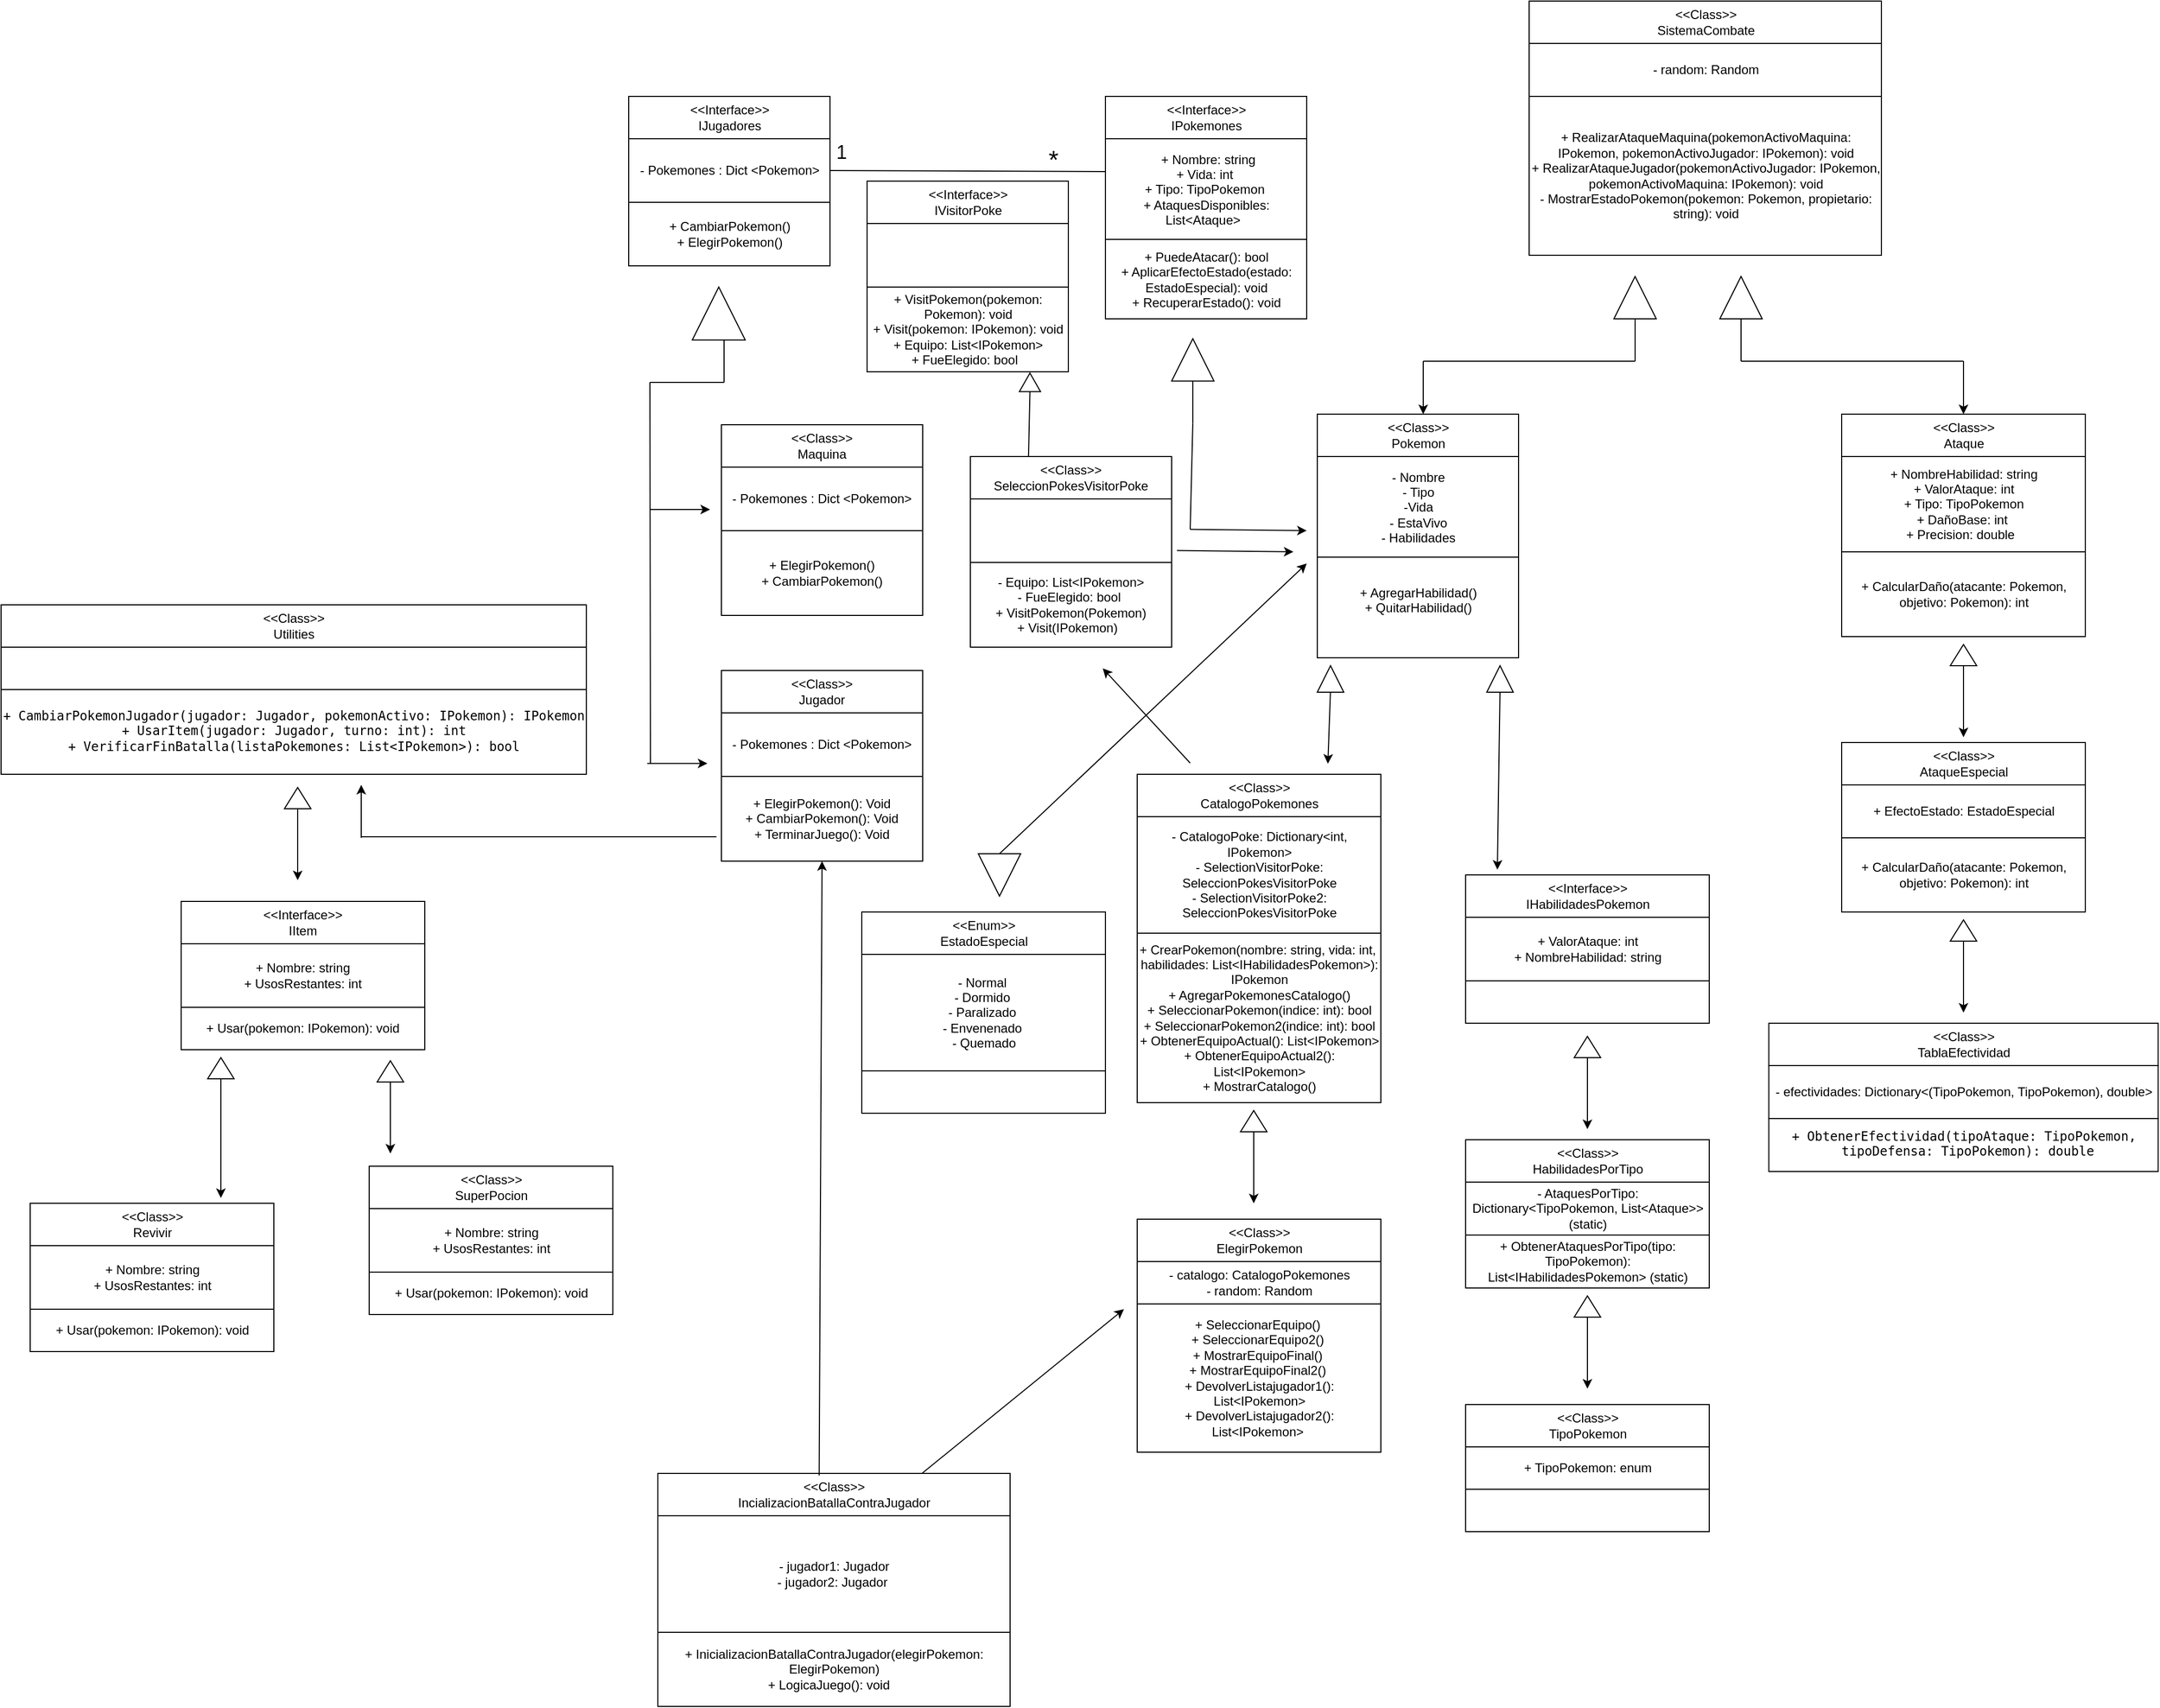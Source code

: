<mxfile version="24.8.6">
  <diagram name="Page-1" id="Z7EWYf9uJWAN5CiDdRsq">
    <mxGraphModel dx="2580" dy="-125" grid="1" gridSize="10" guides="1" tooltips="1" connect="1" arrows="1" fold="1" page="1" pageScale="1" pageWidth="827" pageHeight="1169" math="0" shadow="0">
      <root>
        <mxCell id="0" />
        <mxCell id="1" parent="0" />
        <mxCell id="RMd_fidbhna89zhfizsk-1" value="&amp;lt;&amp;lt;Interface&amp;gt;&amp;gt;&lt;div&gt;IJugadores&lt;/div&gt;" style="rounded=0;whiteSpace=wrap;html=1;" parent="1" vertex="1">
          <mxGeometry x="762.5" y="1330" width="190" height="40" as="geometry" />
        </mxCell>
        <mxCell id="RMd_fidbhna89zhfizsk-2" value="&lt;div&gt;&lt;span style=&quot;background-color: initial;&quot;&gt;&lt;br&gt;&lt;/span&gt;&lt;/div&gt;&lt;div&gt;&lt;span style=&quot;background-color: initial;&quot;&gt;&lt;br&gt;&lt;/span&gt;&lt;/div&gt;&lt;div&gt;&lt;span style=&quot;background-color: initial;&quot;&gt;+ CambiarPokemon()&lt;/span&gt;&lt;br&gt;&lt;/div&gt;&lt;div&gt;&lt;div&gt;+ ElegirPokemon()&lt;/div&gt;&lt;/div&gt;&lt;div&gt;&lt;div&gt;&lt;br&gt;&lt;/div&gt;&lt;/div&gt;&lt;div&gt;&lt;br&gt;&lt;/div&gt;" style="rounded=0;whiteSpace=wrap;html=1;" parent="1" vertex="1">
          <mxGeometry x="762.5" y="1430" width="190" height="60" as="geometry" />
        </mxCell>
        <mxCell id="RMd_fidbhna89zhfizsk-3" value="- Pokemones : Dict &amp;lt;Pokemon&amp;gt;" style="rounded=0;whiteSpace=wrap;html=1;" parent="1" vertex="1">
          <mxGeometry x="762.5" y="1370" width="190" height="60" as="geometry" />
        </mxCell>
        <mxCell id="RMd_fidbhna89zhfizsk-4" value="&amp;lt;&amp;lt;Class&amp;gt;&amp;gt;&lt;div&gt;Jugador&lt;/div&gt;" style="rounded=0;whiteSpace=wrap;html=1;" parent="1" vertex="1">
          <mxGeometry x="850" y="1872" width="190" height="40" as="geometry" />
        </mxCell>
        <mxCell id="RMd_fidbhna89zhfizsk-5" value="&lt;div&gt;+ ElegirPokemon(): Void&lt;/div&gt;&lt;div&gt;+ CambiarPokemon(): Void&lt;/div&gt;&lt;div&gt;&lt;span style=&quot;background-color: initial;&quot;&gt;+ TerminarJuego(): Void&lt;/span&gt;&lt;br&gt;&lt;/div&gt;" style="rounded=0;whiteSpace=wrap;html=1;" parent="1" vertex="1">
          <mxGeometry x="850" y="1972" width="190" height="80" as="geometry" />
        </mxCell>
        <mxCell id="RMd_fidbhna89zhfizsk-6" value="- Pokemones : Dict &amp;lt;Pokemon&amp;gt;" style="rounded=0;whiteSpace=wrap;html=1;" parent="1" vertex="1">
          <mxGeometry x="850" y="1912" width="190" height="60" as="geometry" />
        </mxCell>
        <mxCell id="RMd_fidbhna89zhfizsk-7" value="&amp;lt;&amp;lt;Class&amp;gt;&amp;gt;&lt;div&gt;Maquina&lt;/div&gt;" style="rounded=0;whiteSpace=wrap;html=1;" parent="1" vertex="1">
          <mxGeometry x="850" y="1640" width="190" height="40" as="geometry" />
        </mxCell>
        <mxCell id="RMd_fidbhna89zhfizsk-8" value="&lt;div&gt;+ ElegirPokemon()&lt;/div&gt;&lt;div&gt;+ CambiarPokemon()&lt;/div&gt;" style="rounded=0;whiteSpace=wrap;html=1;" parent="1" vertex="1">
          <mxGeometry x="850" y="1740" width="190" height="80" as="geometry" />
        </mxCell>
        <mxCell id="RMd_fidbhna89zhfizsk-9" value="- Pokemones : Dict &amp;lt;Pokemon&amp;gt;" style="rounded=0;whiteSpace=wrap;html=1;" parent="1" vertex="1">
          <mxGeometry x="850" y="1680" width="190" height="60" as="geometry" />
        </mxCell>
        <mxCell id="RMd_fidbhna89zhfizsk-10" value="" style="triangle;whiteSpace=wrap;html=1;rotation=-90;" parent="1" vertex="1">
          <mxGeometry x="822.5" y="1510" width="50" height="50" as="geometry" />
        </mxCell>
        <mxCell id="RMd_fidbhna89zhfizsk-11" value="" style="endArrow=none;html=1;rounded=0;" parent="1" edge="1">
          <mxGeometry width="50" height="50" relative="1" as="geometry">
            <mxPoint x="852.5" y="1600" as="sourcePoint" />
            <mxPoint x="852.5" y="1560" as="targetPoint" />
          </mxGeometry>
        </mxCell>
        <mxCell id="RMd_fidbhna89zhfizsk-12" value="" style="endArrow=none;html=1;rounded=0;" parent="1" edge="1">
          <mxGeometry width="50" height="50" relative="1" as="geometry">
            <mxPoint x="782.5" y="1600" as="sourcePoint" />
            <mxPoint x="852.5" y="1600" as="targetPoint" />
          </mxGeometry>
        </mxCell>
        <mxCell id="RMd_fidbhna89zhfizsk-13" value="" style="endArrow=none;html=1;rounded=0;" parent="1" edge="1">
          <mxGeometry width="50" height="50" relative="1" as="geometry">
            <mxPoint x="783" y="1960" as="sourcePoint" />
            <mxPoint x="782.5" y="1600" as="targetPoint" />
          </mxGeometry>
        </mxCell>
        <mxCell id="RMd_fidbhna89zhfizsk-14" value="" style="endArrow=classic;html=1;rounded=0;" parent="1" edge="1">
          <mxGeometry width="50" height="50" relative="1" as="geometry">
            <mxPoint x="510" y="2030" as="sourcePoint" />
            <mxPoint x="510" y="1980" as="targetPoint" />
          </mxGeometry>
        </mxCell>
        <mxCell id="RMd_fidbhna89zhfizsk-15" value="" style="endArrow=classic;html=1;rounded=0;entryX=-0.017;entryY=0.89;entryDx=0;entryDy=0;entryPerimeter=0;" parent="1" edge="1">
          <mxGeometry width="50" height="50" relative="1" as="geometry">
            <mxPoint x="782.5" y="1720" as="sourcePoint" />
            <mxPoint x="839.27" y="1720" as="targetPoint" />
          </mxGeometry>
        </mxCell>
        <mxCell id="RMd_fidbhna89zhfizsk-16" style="edgeStyle=orthogonalEdgeStyle;rounded=0;orthogonalLoop=1;jettySize=auto;html=1;exitX=0.5;exitY=1;exitDx=0;exitDy=0;" parent="1" source="RMd_fidbhna89zhfizsk-2" target="RMd_fidbhna89zhfizsk-2" edge="1">
          <mxGeometry relative="1" as="geometry" />
        </mxCell>
        <mxCell id="RMd_fidbhna89zhfizsk-17" value="&amp;lt;&amp;lt;Interface&amp;gt;&amp;gt;&lt;div&gt;IPokemones&lt;/div&gt;" style="rounded=0;whiteSpace=wrap;html=1;" parent="1" vertex="1">
          <mxGeometry x="1212.5" y="1330" width="190" height="40" as="geometry" />
        </mxCell>
        <mxCell id="RMd_fidbhna89zhfizsk-18" value="&lt;div&gt;+ PuedeAtacar(): bool&lt;/div&gt;&lt;div&gt;+ AplicarEfectoEstado(estado: EstadoEspecial): void&lt;/div&gt;&lt;div&gt;+ RecuperarEstado(): void&lt;/div&gt;" style="rounded=0;whiteSpace=wrap;html=1;" parent="1" vertex="1">
          <mxGeometry x="1212.5" y="1465" width="190" height="75" as="geometry" />
        </mxCell>
        <mxCell id="RMd_fidbhna89zhfizsk-19" value="&amp;nbsp;+ Nombre: string&lt;div&gt;+ Vida: int&amp;nbsp;&lt;/div&gt;&lt;div&gt;+ Tipo: TipoPokemon&amp;nbsp;&lt;/div&gt;&lt;div&gt;+ AtaquesDisponibles: List&amp;lt;Ataque&amp;gt;&amp;nbsp;&amp;nbsp;&lt;/div&gt;" style="rounded=0;whiteSpace=wrap;html=1;" parent="1" vertex="1">
          <mxGeometry x="1212.5" y="1370" width="190" height="95" as="geometry" />
        </mxCell>
        <mxCell id="RMd_fidbhna89zhfizsk-21" value="" style="endArrow=none;html=1;rounded=0;exitX=1;exitY=0.5;exitDx=0;exitDy=0;entryX=0;entryY=0.326;entryDx=0;entryDy=0;entryPerimeter=0;" parent="1" source="RMd_fidbhna89zhfizsk-3" target="RMd_fidbhna89zhfizsk-19" edge="1">
          <mxGeometry width="50" height="50" relative="1" as="geometry">
            <mxPoint x="972.5" y="1399.5" as="sourcePoint" />
            <mxPoint x="1172.5" y="1399.5" as="targetPoint" />
          </mxGeometry>
        </mxCell>
        <mxCell id="RMd_fidbhna89zhfizsk-22" value="&lt;font style=&quot;font-size: 18px;&quot;&gt;1&lt;/font&gt;" style="text;html=1;align=center;verticalAlign=middle;resizable=0;points=[];autosize=1;strokeColor=none;fillColor=none;" parent="1" vertex="1">
          <mxGeometry x="947.5" y="1363" width="30" height="40" as="geometry" />
        </mxCell>
        <mxCell id="RMd_fidbhna89zhfizsk-23" value="&lt;font style=&quot;font-size: 24px;&quot;&gt;*&lt;/font&gt;" style="text;html=1;align=center;verticalAlign=middle;resizable=0;points=[];autosize=1;strokeColor=none;fillColor=none;" parent="1" vertex="1">
          <mxGeometry x="1147.5" y="1370" width="30" height="40" as="geometry" />
        </mxCell>
        <mxCell id="RMd_fidbhna89zhfizsk-29" value="&amp;lt;&amp;lt;Class&amp;gt;&amp;gt;&lt;div&gt;Pokemon&lt;/div&gt;" style="rounded=0;whiteSpace=wrap;html=1;" parent="1" vertex="1">
          <mxGeometry x="1412.5" y="1630" width="190" height="40" as="geometry" />
        </mxCell>
        <mxCell id="RMd_fidbhna89zhfizsk-30" value="&lt;div&gt;+ AgregarHabilidad()&lt;/div&gt;&lt;div&gt;+ QuitarHabilidad()&lt;/div&gt;&lt;div&gt;&lt;br&gt;&lt;/div&gt;" style="rounded=0;whiteSpace=wrap;html=1;" parent="1" vertex="1">
          <mxGeometry x="1412.5" y="1765" width="190" height="95" as="geometry" />
        </mxCell>
        <mxCell id="RMd_fidbhna89zhfizsk-31" value="- Nombre&lt;div&gt;- Tipo&lt;/div&gt;&lt;div&gt;-Vida&lt;/div&gt;&lt;div&gt;- EstaVivo&lt;/div&gt;&lt;div&gt;- Habilidades&lt;/div&gt;" style="rounded=0;whiteSpace=wrap;html=1;" parent="1" vertex="1">
          <mxGeometry x="1412.5" y="1670" width="190" height="95" as="geometry" />
        </mxCell>
        <mxCell id="RMd_fidbhna89zhfizsk-32" style="edgeStyle=orthogonalEdgeStyle;rounded=0;orthogonalLoop=1;jettySize=auto;html=1;exitX=0.5;exitY=1;exitDx=0;exitDy=0;" parent="1" source="RMd_fidbhna89zhfizsk-30" target="RMd_fidbhna89zhfizsk-30" edge="1">
          <mxGeometry relative="1" as="geometry" />
        </mxCell>
        <mxCell id="RMd_fidbhna89zhfizsk-42" value="&amp;lt;&amp;lt;Class&amp;gt;&amp;gt;&lt;div&gt;Ataque&lt;/div&gt;" style="rounded=0;whiteSpace=wrap;html=1;" parent="1" vertex="1">
          <mxGeometry x="1907.5" y="1630" width="230" height="40" as="geometry" />
        </mxCell>
        <mxCell id="RMd_fidbhna89zhfizsk-43" value="+ CalcularDaño(atacante: Pokemon, objetivo: Pokemon): int" style="rounded=0;whiteSpace=wrap;html=1;" parent="1" vertex="1">
          <mxGeometry x="1907.5" y="1760" width="230" height="80" as="geometry" />
        </mxCell>
        <mxCell id="RMd_fidbhna89zhfizsk-44" value="&lt;div&gt;+ NombreHabilidad: string&lt;/div&gt;&lt;div&gt;+ ValorAtaque: int&lt;/div&gt;&lt;div&gt;+ Tipo: TipoPokemon&lt;/div&gt;&lt;div&gt;+ DañoBase: int&amp;nbsp;&lt;/div&gt;&lt;div&gt;+ Precision: double&lt;span style=&quot;background-color: initial;&quot;&gt;&amp;nbsp;&amp;nbsp;&lt;/span&gt;&lt;/div&gt;" style="rounded=0;whiteSpace=wrap;html=1;" parent="1" vertex="1">
          <mxGeometry x="1907.5" y="1670" width="230" height="90" as="geometry" />
        </mxCell>
        <mxCell id="RMd_fidbhna89zhfizsk-45" value="&amp;lt;&amp;lt;Class&amp;gt;&amp;gt;&lt;div&gt;AtaqueEspecial&lt;/div&gt;" style="rounded=0;whiteSpace=wrap;html=1;" parent="1" vertex="1">
          <mxGeometry x="1907.5" y="1940" width="230" height="40" as="geometry" />
        </mxCell>
        <mxCell id="RMd_fidbhna89zhfizsk-46" value="+ CalcularDaño(atacante: Pokemon, objetivo: Pokemon): int" style="rounded=0;whiteSpace=wrap;html=1;" parent="1" vertex="1">
          <mxGeometry x="1907.5" y="2030" width="230" height="70" as="geometry" />
        </mxCell>
        <mxCell id="RMd_fidbhna89zhfizsk-47" value="+ EfectoEstado: EstadoEspecial" style="rounded=0;whiteSpace=wrap;html=1;" parent="1" vertex="1">
          <mxGeometry x="1907.5" y="1980" width="230" height="50" as="geometry" />
        </mxCell>
        <mxCell id="RMd_fidbhna89zhfizsk-48" value="&amp;lt;&amp;lt;Enum&amp;gt;&amp;gt;&lt;div&gt;EstadoEspecial&lt;/div&gt;" style="rounded=0;whiteSpace=wrap;html=1;" parent="1" vertex="1">
          <mxGeometry x="982.5" y="2100" width="230" height="40" as="geometry" />
        </mxCell>
        <mxCell id="RMd_fidbhna89zhfizsk-49" value="" style="rounded=0;whiteSpace=wrap;html=1;" parent="1" vertex="1">
          <mxGeometry x="982.5" y="2250" width="230" height="40" as="geometry" />
        </mxCell>
        <mxCell id="RMd_fidbhna89zhfizsk-50" value="&lt;span class=&quot;hljs-deletion&quot;&gt;- Normal&lt;/span&gt;&amp;nbsp;&lt;div&gt;&lt;span class=&quot;hljs-deletion&quot;&gt;- Dormido&lt;/span&gt;&amp;nbsp;&lt;/div&gt;&lt;div&gt;&lt;span class=&quot;hljs-deletion&quot;&gt;- Paralizado&lt;/span&gt;&amp;nbsp;&lt;/div&gt;&lt;div&gt;&lt;span class=&quot;hljs-deletion&quot;&gt;- Envenenado&lt;/span&gt;&amp;nbsp;&lt;/div&gt;&lt;div&gt;&lt;span class=&quot;hljs-deletion&quot;&gt;- Quemado&lt;/span&gt;&lt;/div&gt;" style="rounded=0;whiteSpace=wrap;html=1;" parent="1" vertex="1">
          <mxGeometry x="982.5" y="2140" width="230" height="110" as="geometry" />
        </mxCell>
        <mxCell id="RMd_fidbhna89zhfizsk-51" value="&amp;lt;&amp;lt;Class&amp;gt;&amp;gt;&lt;div&gt;IncializacionBatallaContraJugador&lt;/div&gt;" style="rounded=0;whiteSpace=wrap;html=1;" parent="1" vertex="1">
          <mxGeometry x="790" y="2630" width="332.5" height="40" as="geometry" />
        </mxCell>
        <mxCell id="RMd_fidbhna89zhfizsk-52" value="+ InicializacionBatallaContraJugador(elegirPokemon: ElegirPokemon)&lt;div&gt;+ LogicaJuego(): void&amp;nbsp; &amp;nbsp;&lt;/div&gt;" style="rounded=0;whiteSpace=wrap;html=1;" parent="1" vertex="1">
          <mxGeometry x="790" y="2780" width="332.5" height="70" as="geometry" />
        </mxCell>
        <mxCell id="RMd_fidbhna89zhfizsk-53" value=" - jugador1: Jugador  &lt;div&gt;&amp;nbsp;- jugador2: Jugador&amp;nbsp;&amp;nbsp;&lt;/div&gt;" style="rounded=0;whiteSpace=wrap;html=1;" parent="1" vertex="1">
          <mxGeometry x="790" y="2670" width="332.5" height="110" as="geometry" />
        </mxCell>
        <mxCell id="RMd_fidbhna89zhfizsk-54" value="&amp;lt;&amp;lt;Class&amp;gt;&amp;gt;&lt;div&gt;SistemaCombate&lt;/div&gt;" style="rounded=0;whiteSpace=wrap;html=1;" parent="1" vertex="1">
          <mxGeometry x="1612.5" y="1240" width="332.5" height="40" as="geometry" />
        </mxCell>
        <mxCell id="RMd_fidbhna89zhfizsk-55" value="+ RealizarAtaqueMaquina(pokemonActivoMaquina: IPokemon, pokemonActivoJugador: IPokemon): void&lt;div&gt;+ RealizarAtaqueJugador(pokemonActivoJugador: IPokemon, pokemonActivoMaquina: IPokemon): void&lt;/div&gt;&lt;div&gt;- MostrarEstadoPokemon(pokemon: Pokemon, propietario: string): void&lt;/div&gt;" style="rounded=0;whiteSpace=wrap;html=1;" parent="1" vertex="1">
          <mxGeometry x="1612.5" y="1330" width="332.5" height="150" as="geometry" />
        </mxCell>
        <mxCell id="RMd_fidbhna89zhfizsk-56" value="- random: Random " style="rounded=0;whiteSpace=wrap;html=1;" parent="1" vertex="1">
          <mxGeometry x="1612.5" y="1280" width="332.5" height="50" as="geometry" />
        </mxCell>
        <mxCell id="RMd_fidbhna89zhfizsk-57" value="&amp;lt;&amp;lt;Class&amp;gt;&amp;gt;&lt;div&gt;TablaEfectividad&lt;/div&gt;" style="rounded=0;whiteSpace=wrap;html=1;" parent="1" vertex="1">
          <mxGeometry x="1838.75" y="2205" width="367.5" height="40" as="geometry" />
        </mxCell>
        <mxCell id="RMd_fidbhna89zhfizsk-58" value="&lt;pre class=&quot;!overflow-visible&quot;&gt;&lt;div class=&quot;contain-inline-size rounded-md border-[0.5px] border-token-border-medium relative bg-token-sidebar-surface-primary dark:bg-gray-950&quot;&gt;&lt;div dir=&quot;ltr&quot; class=&quot;overflow-y-auto p-4&quot;&gt;&lt;code class=&quot;!whitespace-pre hljs language-diff&quot;&gt;&lt;span class=&quot;hljs-addition&quot;&gt;+ ObtenerEfectividad(tipoAtaque: TipoPokemon,&lt;/span&gt;&lt;/code&gt;&lt;/div&gt;&lt;div dir=&quot;ltr&quot; class=&quot;overflow-y-auto p-4&quot;&gt;&lt;code class=&quot;!whitespace-pre hljs language-diff&quot;&gt;&lt;span class=&quot;hljs-addition&quot;&gt; tipoDefensa: TipoPokemon): double&lt;/span&gt;&lt;br&gt;&lt;/code&gt;&lt;/div&gt;&lt;/div&gt;&lt;/pre&gt;&lt;h3&gt;&lt;/h3&gt;" style="rounded=0;whiteSpace=wrap;html=1;" parent="1" vertex="1">
          <mxGeometry x="1838.75" y="2295" width="367.5" height="50" as="geometry" />
        </mxCell>
        <mxCell id="RMd_fidbhna89zhfizsk-59" value="&lt;span class=&quot;hljs-deletion&quot;&gt;- efectividades: Dictionary&amp;lt;(TipoPokemon, TipoPokemon), double&amp;gt;&lt;/span&gt;" style="rounded=0;whiteSpace=wrap;html=1;" parent="1" vertex="1">
          <mxGeometry x="1838.75" y="2245" width="367.5" height="50" as="geometry" />
        </mxCell>
        <mxCell id="RMd_fidbhna89zhfizsk-60" value="&amp;lt;&amp;lt;Class&amp;gt;&amp;gt;&lt;div&gt;Utilities&lt;/div&gt;" style="rounded=0;whiteSpace=wrap;html=1;" parent="1" vertex="1">
          <mxGeometry x="170" y="1810" width="552.5" height="40" as="geometry" />
        </mxCell>
        <mxCell id="RMd_fidbhna89zhfizsk-61" value="&lt;pre class=&quot;!overflow-visible&quot;&gt;&lt;div class=&quot;contain-inline-size rounded-md border-[0.5px] border-token-border-medium relative bg-token-sidebar-surface-primary dark:bg-gray-950&quot;&gt;&lt;div dir=&quot;ltr&quot; class=&quot;overflow-y-auto p-4&quot;&gt;+ CambiarPokemonJugador(jugador: Jugador, pokemonActivo: IPokemon): IPokemon&lt;/div&gt;&lt;div dir=&quot;ltr&quot; class=&quot;overflow-y-auto p-4&quot;&gt;+ UsarItem(jugador: Jugador, turno: int): int&lt;/div&gt;&lt;div dir=&quot;ltr&quot; class=&quot;overflow-y-auto p-4&quot;&gt;+ VerificarFinBatalla(listaPokemones: List&amp;lt;IPokemon&amp;gt;): bool&lt;/div&gt;&lt;/div&gt;&lt;/pre&gt;&lt;h3&gt;&lt;/h3&gt;" style="rounded=0;whiteSpace=wrap;html=1;" parent="1" vertex="1">
          <mxGeometry x="170" y="1890" width="552.5" height="80" as="geometry" />
        </mxCell>
        <mxCell id="RMd_fidbhna89zhfizsk-62" value="" style="rounded=0;whiteSpace=wrap;html=1;" parent="1" vertex="1">
          <mxGeometry x="170" y="1850" width="552.5" height="40" as="geometry" />
        </mxCell>
        <mxCell id="RMd_fidbhna89zhfizsk-64" value="&amp;lt;&amp;lt;Interface&amp;gt;&amp;gt;&lt;div&gt;IItem&lt;/div&gt;" style="rounded=0;whiteSpace=wrap;html=1;" parent="1" vertex="1">
          <mxGeometry x="340" y="2090" width="230" height="40" as="geometry" />
        </mxCell>
        <mxCell id="RMd_fidbhna89zhfizsk-65" value="+ Usar(pokemon: IPokemon): void" style="rounded=0;whiteSpace=wrap;html=1;" parent="1" vertex="1">
          <mxGeometry x="340" y="2190" width="230" height="40" as="geometry" />
        </mxCell>
        <mxCell id="RMd_fidbhna89zhfizsk-66" value="&lt;div&gt;&lt;span class=&quot;hljs-addition&quot;&gt;+ Nombre: string&lt;/span&gt;&lt;/div&gt;&lt;div&gt;&lt;span class=&quot;hljs-addition&quot;&gt;+ UsosRestantes: int&lt;/span&gt;&lt;/div&gt;" style="rounded=0;whiteSpace=wrap;html=1;" parent="1" vertex="1">
          <mxGeometry x="340" y="2130" width="230" height="60" as="geometry" />
        </mxCell>
        <mxCell id="RMd_fidbhna89zhfizsk-67" value="&amp;lt;&amp;lt;Class&amp;gt;&amp;gt;&lt;div&gt;Revivir&lt;/div&gt;" style="rounded=0;whiteSpace=wrap;html=1;" parent="1" vertex="1">
          <mxGeometry x="197.5" y="2375" width="230" height="40" as="geometry" />
        </mxCell>
        <mxCell id="RMd_fidbhna89zhfizsk-68" value="+ Usar(pokemon: IPokemon): void" style="rounded=0;whiteSpace=wrap;html=1;" parent="1" vertex="1">
          <mxGeometry x="197.5" y="2475" width="230" height="40" as="geometry" />
        </mxCell>
        <mxCell id="RMd_fidbhna89zhfizsk-69" value="&lt;div&gt;&lt;span class=&quot;hljs-addition&quot;&gt;+ Nombre: string&lt;/span&gt;&lt;/div&gt;&lt;div&gt;&lt;span class=&quot;hljs-addition&quot;&gt;+ UsosRestantes: int&lt;/span&gt;&lt;/div&gt;" style="rounded=0;whiteSpace=wrap;html=1;" parent="1" vertex="1">
          <mxGeometry x="197.5" y="2415" width="230" height="60" as="geometry" />
        </mxCell>
        <mxCell id="RMd_fidbhna89zhfizsk-70" value="&amp;lt;&amp;lt;Class&amp;gt;&amp;gt;&lt;div&gt;SuperPocion&lt;br/&gt;&lt;/div&gt;" style="rounded=0;whiteSpace=wrap;html=1;" parent="1" vertex="1">
          <mxGeometry x="517.5" y="2340" width="230" height="40" as="geometry" />
        </mxCell>
        <mxCell id="RMd_fidbhna89zhfizsk-71" value="+ Usar(pokemon: IPokemon): void" style="rounded=0;whiteSpace=wrap;html=1;" parent="1" vertex="1">
          <mxGeometry x="517.5" y="2440" width="230" height="40" as="geometry" />
        </mxCell>
        <mxCell id="RMd_fidbhna89zhfizsk-72" value="&lt;div&gt;&lt;span class=&quot;hljs-addition&quot;&gt;+ Nombre: string&lt;/span&gt;&lt;/div&gt;&lt;div&gt;&lt;span class=&quot;hljs-addition&quot;&gt;+ UsosRestantes: int&lt;/span&gt;&lt;/div&gt;" style="rounded=0;whiteSpace=wrap;html=1;" parent="1" vertex="1">
          <mxGeometry x="517.5" y="2380" width="230" height="60" as="geometry" />
        </mxCell>
        <mxCell id="RMd_fidbhna89zhfizsk-74" value="&amp;lt;&amp;lt;Interface&amp;gt;&amp;gt;&lt;div&gt;IHabilidadesPokemon&lt;/div&gt;" style="rounded=0;whiteSpace=wrap;html=1;" parent="1" vertex="1">
          <mxGeometry x="1552.5" y="2065" width="230" height="40" as="geometry" />
        </mxCell>
        <mxCell id="RMd_fidbhna89zhfizsk-75" value="" style="rounded=0;whiteSpace=wrap;html=1;" parent="1" vertex="1">
          <mxGeometry x="1552.5" y="2165" width="230" height="40" as="geometry" />
        </mxCell>
        <mxCell id="RMd_fidbhna89zhfizsk-76" value="&lt;div&gt;&lt;span class=&quot;hljs-addition&quot;&gt;+ ValorAtaque: int&lt;/span&gt;&lt;/div&gt;&lt;div&gt;&lt;span class=&quot;hljs-addition&quot;&gt;+ NombreHabilidad: string &lt;/span&gt;&lt;/div&gt;" style="rounded=0;whiteSpace=wrap;html=1;" parent="1" vertex="1">
          <mxGeometry x="1552.5" y="2105" width="230" height="60" as="geometry" />
        </mxCell>
        <mxCell id="RMd_fidbhna89zhfizsk-77" value="&amp;lt;&amp;lt;Class&amp;gt;&amp;gt;&lt;div&gt;HabilidadesPorTipo&lt;/div&gt;" style="rounded=0;whiteSpace=wrap;html=1;" parent="1" vertex="1">
          <mxGeometry x="1552.5" y="2315" width="230" height="40" as="geometry" />
        </mxCell>
        <mxCell id="RMd_fidbhna89zhfizsk-78" value="+ ObtenerAtaquesPorTipo(tipo: TipoPokemon): List&amp;lt;IHabilidadesPokemon&amp;gt; (static)" style="rounded=0;whiteSpace=wrap;html=1;" parent="1" vertex="1">
          <mxGeometry x="1552.5" y="2405" width="230" height="50" as="geometry" />
        </mxCell>
        <mxCell id="RMd_fidbhna89zhfizsk-79" value="- AtaquesPorTipo: Dictionary&amp;lt;TipoPokemon, List&amp;lt;Ataque&amp;gt;&amp;gt; (static)" style="rounded=0;whiteSpace=wrap;html=1;" parent="1" vertex="1">
          <mxGeometry x="1552.5" y="2355" width="230" height="50" as="geometry" />
        </mxCell>
        <mxCell id="RMd_fidbhna89zhfizsk-81" value="&amp;lt;&amp;lt;Class&amp;gt;&amp;gt;&lt;div&gt;CatalogoPokemones&lt;/div&gt;" style="rounded=0;whiteSpace=wrap;html=1;" parent="1" vertex="1">
          <mxGeometry x="1242.5" y="1970" width="230" height="40" as="geometry" />
        </mxCell>
        <mxCell id="RMd_fidbhna89zhfizsk-82" value="+ CrearPokemon(nombre: string, vida: int,&amp;nbsp; habilidades: List&amp;lt;IHabilidadesPokemon&amp;gt;): IPokemon&lt;div&gt;+ AgregarPokemonesCatalogo()&lt;/div&gt;&lt;div&gt;+ SeleccionarPokemon(indice: int): bool&lt;/div&gt;&lt;div&gt;+ SeleccionarPokemon2(indice: int): bool&lt;/div&gt;&lt;div&gt;+ ObtenerEquipoActual(): List&amp;lt;IPokemon&amp;gt;&lt;/div&gt;&lt;div&gt;+ ObtenerEquipoActual2(): List&amp;lt;IPokemon&amp;gt;&lt;/div&gt;&lt;div&gt;+ MostrarCatalogo()&lt;/div&gt;" style="rounded=0;whiteSpace=wrap;html=1;" parent="1" vertex="1">
          <mxGeometry x="1242.5" y="2120" width="230" height="160" as="geometry" />
        </mxCell>
        <mxCell id="RMd_fidbhna89zhfizsk-83" value="&lt;div&gt;- CatalogoPoke: Dictionary&amp;lt;int, IPokemon&amp;gt;&lt;/div&gt;&lt;div&gt;- SelectionVisitorPoke: SeleccionPokesVisitorPoke&lt;/div&gt;&lt;div&gt;- SelectionVisitorPoke2: SeleccionPokesVisitorPoke&lt;/div&gt;" style="rounded=0;whiteSpace=wrap;html=1;" parent="1" vertex="1">
          <mxGeometry x="1242.5" y="2010" width="230" height="110" as="geometry" />
        </mxCell>
        <mxCell id="RMd_fidbhna89zhfizsk-84" value="&amp;lt;&amp;lt;Class&amp;gt;&amp;gt;&lt;div&gt;ElegirPokemon&lt;/div&gt;" style="rounded=0;whiteSpace=wrap;html=1;" parent="1" vertex="1">
          <mxGeometry x="1242.5" y="2390" width="230" height="40" as="geometry" />
        </mxCell>
        <mxCell id="RMd_fidbhna89zhfizsk-85" value="+ &lt;span class=&quot;hljs-built_in&quot;&gt;SeleccionarEquipo&lt;/span&gt;()&amp;nbsp;&lt;div&gt;+&amp;nbsp;&lt;span class=&quot;hljs-built_in&quot;&gt;SeleccionarEquipo2&lt;/span&gt;()&amp;nbsp;&lt;/div&gt;&lt;div&gt;&lt;div&gt;+ &lt;span class=&quot;hljs-built_in&quot;&gt;MostrarEquipoFinal&lt;/span&gt;()&amp;nbsp;&lt;/div&gt;&lt;div&gt;&lt;div&gt;+&amp;nbsp;&lt;span class=&quot;hljs-built_in&quot;&gt;MostrarEquipoFinal2&lt;/span&gt;()&amp;nbsp;&lt;/div&gt;&lt;/div&gt;&lt;div&gt;&lt;span style=&quot;background-color: initial;&quot;&gt;+ DevolverListajugador1(): List&amp;lt;IPokemon&amp;gt;&lt;/span&gt;&lt;/div&gt;&lt;div&gt;+ DevolverListajugador2(): List&amp;lt;IPokemon&amp;gt;&amp;nbsp;&lt;/div&gt;&lt;/div&gt;" style="rounded=0;whiteSpace=wrap;html=1;" parent="1" vertex="1">
          <mxGeometry x="1242.5" y="2470" width="230" height="140" as="geometry" />
        </mxCell>
        <mxCell id="RMd_fidbhna89zhfizsk-86" value="&lt;div&gt;- catalogo: CatalogoPokemones&lt;/div&gt;&lt;div&gt;- random: Random&lt;/div&gt;" style="rounded=0;whiteSpace=wrap;html=1;" parent="1" vertex="1">
          <mxGeometry x="1242.5" y="2430" width="230" height="40" as="geometry" />
        </mxCell>
        <mxCell id="RMd_fidbhna89zhfizsk-90" value="&amp;lt;&amp;lt;Class&amp;gt;&amp;gt;&lt;div&gt;TipoPokemon&lt;/div&gt;" style="rounded=0;whiteSpace=wrap;html=1;" parent="1" vertex="1">
          <mxGeometry x="1552.5" y="2565" width="230" height="40" as="geometry" />
        </mxCell>
        <mxCell id="RMd_fidbhna89zhfizsk-91" value="" style="rounded=0;whiteSpace=wrap;html=1;" parent="1" vertex="1">
          <mxGeometry x="1552.5" y="2645" width="230" height="40" as="geometry" />
        </mxCell>
        <mxCell id="RMd_fidbhna89zhfizsk-92" value="+ TipoPokemon: enum" style="rounded=0;whiteSpace=wrap;html=1;" parent="1" vertex="1">
          <mxGeometry x="1552.5" y="2605" width="230" height="40" as="geometry" />
        </mxCell>
        <mxCell id="RMd_fidbhna89zhfizsk-93" value="" style="endArrow=none;html=1;rounded=0;" parent="1" source="RMd_fidbhna89zhfizsk-95" edge="1">
          <mxGeometry width="50" height="50" relative="1" as="geometry">
            <mxPoint x="1352.5" y="2360" as="sourcePoint" />
            <mxPoint x="1352.5" y="2300" as="targetPoint" />
          </mxGeometry>
        </mxCell>
        <mxCell id="RMd_fidbhna89zhfizsk-94" value="" style="endArrow=classic;html=1;rounded=0;exitX=0.125;exitY=0.5;exitDx=0;exitDy=0;exitPerimeter=0;" parent="1" source="RMd_fidbhna89zhfizsk-95" edge="1">
          <mxGeometry width="50" height="50" relative="1" as="geometry">
            <mxPoint x="1352.5" y="2335" as="sourcePoint" />
            <mxPoint x="1352.5" y="2375" as="targetPoint" />
          </mxGeometry>
        </mxCell>
        <mxCell id="RMd_fidbhna89zhfizsk-95" value="" style="triangle;whiteSpace=wrap;html=1;rotation=-90;" parent="1" vertex="1">
          <mxGeometry x="1342.5" y="2285" width="20" height="25" as="geometry" />
        </mxCell>
        <mxCell id="RMd_fidbhna89zhfizsk-99" value="" style="endArrow=none;html=1;rounded=0;" parent="1" source="RMd_fidbhna89zhfizsk-101" edge="1">
          <mxGeometry width="50" height="50" relative="1" as="geometry">
            <mxPoint x="1667.5" y="2290" as="sourcePoint" />
            <mxPoint x="1667.5" y="2230" as="targetPoint" />
          </mxGeometry>
        </mxCell>
        <mxCell id="RMd_fidbhna89zhfizsk-100" value="" style="endArrow=classic;html=1;rounded=0;exitX=0.125;exitY=0.5;exitDx=0;exitDy=0;exitPerimeter=0;" parent="1" source="RMd_fidbhna89zhfizsk-101" edge="1">
          <mxGeometry width="50" height="50" relative="1" as="geometry">
            <mxPoint x="1667.5" y="2265" as="sourcePoint" />
            <mxPoint x="1667.5" y="2305" as="targetPoint" />
          </mxGeometry>
        </mxCell>
        <mxCell id="RMd_fidbhna89zhfizsk-101" value="" style="triangle;whiteSpace=wrap;html=1;rotation=-90;" parent="1" vertex="1">
          <mxGeometry x="1657.5" y="2215" width="20" height="25" as="geometry" />
        </mxCell>
        <mxCell id="RMd_fidbhna89zhfizsk-102" value="" style="endArrow=none;html=1;rounded=0;" parent="1" source="RMd_fidbhna89zhfizsk-104" edge="1">
          <mxGeometry width="50" height="50" relative="1" as="geometry">
            <mxPoint x="1667.5" y="2535" as="sourcePoint" />
            <mxPoint x="1667.5" y="2475" as="targetPoint" />
          </mxGeometry>
        </mxCell>
        <mxCell id="RMd_fidbhna89zhfizsk-103" value="" style="endArrow=classic;html=1;rounded=0;exitX=0.125;exitY=0.5;exitDx=0;exitDy=0;exitPerimeter=0;" parent="1" source="RMd_fidbhna89zhfizsk-104" edge="1">
          <mxGeometry width="50" height="50" relative="1" as="geometry">
            <mxPoint x="1667.5" y="2510" as="sourcePoint" />
            <mxPoint x="1667.5" y="2550" as="targetPoint" />
          </mxGeometry>
        </mxCell>
        <mxCell id="RMd_fidbhna89zhfizsk-104" value="" style="triangle;whiteSpace=wrap;html=1;rotation=-90;" parent="1" vertex="1">
          <mxGeometry x="1657.5" y="2460" width="20" height="25" as="geometry" />
        </mxCell>
        <mxCell id="RMd_fidbhna89zhfizsk-105" value="" style="endArrow=none;html=1;rounded=0;" parent="1" source="RMd_fidbhna89zhfizsk-107" edge="1">
          <mxGeometry width="50" height="50" relative="1" as="geometry">
            <mxPoint x="537.5" y="2313" as="sourcePoint" />
            <mxPoint x="537.5" y="2253" as="targetPoint" />
          </mxGeometry>
        </mxCell>
        <mxCell id="RMd_fidbhna89zhfizsk-106" value="" style="endArrow=classic;html=1;rounded=0;exitX=0.125;exitY=0.5;exitDx=0;exitDy=0;exitPerimeter=0;" parent="1" source="RMd_fidbhna89zhfizsk-107" edge="1">
          <mxGeometry width="50" height="50" relative="1" as="geometry">
            <mxPoint x="537.5" y="2288" as="sourcePoint" />
            <mxPoint x="537.5" y="2328" as="targetPoint" />
          </mxGeometry>
        </mxCell>
        <mxCell id="RMd_fidbhna89zhfizsk-107" value="" style="triangle;whiteSpace=wrap;html=1;rotation=-90;" parent="1" vertex="1">
          <mxGeometry x="527.5" y="2238" width="20" height="25" as="geometry" />
        </mxCell>
        <mxCell id="RMd_fidbhna89zhfizsk-108" value="" style="endArrow=none;html=1;rounded=0;" parent="1" source="RMd_fidbhna89zhfizsk-110" edge="1">
          <mxGeometry width="50" height="50" relative="1" as="geometry">
            <mxPoint x="377.5" y="2310" as="sourcePoint" />
            <mxPoint x="377.5" y="2250" as="targetPoint" />
          </mxGeometry>
        </mxCell>
        <mxCell id="RMd_fidbhna89zhfizsk-109" value="" style="endArrow=classic;html=1;rounded=0;exitX=0.125;exitY=0.5;exitDx=0;exitDy=0;exitPerimeter=0;" parent="1" source="RMd_fidbhna89zhfizsk-110" edge="1">
          <mxGeometry width="50" height="50" relative="1" as="geometry">
            <mxPoint x="377.5" y="2285" as="sourcePoint" />
            <mxPoint x="377.5" y="2370" as="targetPoint" />
          </mxGeometry>
        </mxCell>
        <mxCell id="RMd_fidbhna89zhfizsk-110" value="" style="triangle;whiteSpace=wrap;html=1;rotation=-90;" parent="1" vertex="1">
          <mxGeometry x="367.5" y="2235" width="20" height="25" as="geometry" />
        </mxCell>
        <mxCell id="RMd_fidbhna89zhfizsk-111" value="" style="endArrow=none;html=1;rounded=0;" parent="1" source="RMd_fidbhna89zhfizsk-113" edge="1">
          <mxGeometry width="50" height="50" relative="1" as="geometry">
            <mxPoint x="2022.5" y="1920" as="sourcePoint" />
            <mxPoint x="2022.5" y="1860" as="targetPoint" />
          </mxGeometry>
        </mxCell>
        <mxCell id="RMd_fidbhna89zhfizsk-112" value="" style="endArrow=classic;html=1;rounded=0;exitX=0.125;exitY=0.5;exitDx=0;exitDy=0;exitPerimeter=0;" parent="1" source="RMd_fidbhna89zhfizsk-113" edge="1">
          <mxGeometry width="50" height="50" relative="1" as="geometry">
            <mxPoint x="2022.5" y="1895" as="sourcePoint" />
            <mxPoint x="2022.5" y="1935" as="targetPoint" />
          </mxGeometry>
        </mxCell>
        <mxCell id="RMd_fidbhna89zhfizsk-113" value="" style="triangle;whiteSpace=wrap;html=1;rotation=-90;" parent="1" vertex="1">
          <mxGeometry x="2012.5" y="1845" width="20" height="25" as="geometry" />
        </mxCell>
        <mxCell id="RMd_fidbhna89zhfizsk-129" style="edgeStyle=orthogonalEdgeStyle;rounded=0;orthogonalLoop=1;jettySize=auto;html=1;exitX=0.5;exitY=1;exitDx=0;exitDy=0;" parent="1" edge="1">
          <mxGeometry relative="1" as="geometry">
            <mxPoint x="1747.5" y="1490" as="sourcePoint" />
            <mxPoint x="1747.5" y="1490" as="targetPoint" />
          </mxGeometry>
        </mxCell>
        <mxCell id="RMd_fidbhna89zhfizsk-130" value="" style="triangle;whiteSpace=wrap;html=1;rotation=-90;" parent="1" vertex="1">
          <mxGeometry x="1692.5" y="1500" width="40" height="40" as="geometry" />
        </mxCell>
        <mxCell id="RMd_fidbhna89zhfizsk-131" value="" style="endArrow=none;html=1;rounded=0;entryX=0;entryY=0.5;entryDx=0;entryDy=0;" parent="1" target="RMd_fidbhna89zhfizsk-130" edge="1">
          <mxGeometry width="50" height="50" relative="1" as="geometry">
            <mxPoint x="1712.5" y="1580" as="sourcePoint" />
            <mxPoint x="1712.5" y="1570" as="targetPoint" />
          </mxGeometry>
        </mxCell>
        <mxCell id="RMd_fidbhna89zhfizsk-132" value="" style="endArrow=none;html=1;rounded=0;" parent="1" edge="1">
          <mxGeometry width="50" height="50" relative="1" as="geometry">
            <mxPoint x="1512.5" y="1580" as="sourcePoint" />
            <mxPoint x="1712.5" y="1580" as="targetPoint" />
          </mxGeometry>
        </mxCell>
        <mxCell id="RMd_fidbhna89zhfizsk-134" value="" style="endArrow=classic;html=1;rounded=0;" parent="1" edge="1">
          <mxGeometry width="50" height="50" relative="1" as="geometry">
            <mxPoint x="1512.5" y="1580" as="sourcePoint" />
            <mxPoint x="1512.5" y="1630" as="targetPoint" />
          </mxGeometry>
        </mxCell>
        <mxCell id="RMd_fidbhna89zhfizsk-135" style="edgeStyle=orthogonalEdgeStyle;rounded=0;orthogonalLoop=1;jettySize=auto;html=1;exitX=0.5;exitY=1;exitDx=0;exitDy=0;" parent="1" edge="1">
          <mxGeometry relative="1" as="geometry">
            <mxPoint x="1847.5" y="1490" as="sourcePoint" />
            <mxPoint x="1847.5" y="1490" as="targetPoint" />
          </mxGeometry>
        </mxCell>
        <mxCell id="RMd_fidbhna89zhfizsk-136" value="" style="triangle;whiteSpace=wrap;html=1;rotation=-90;" parent="1" vertex="1">
          <mxGeometry x="1792.5" y="1500" width="40" height="40" as="geometry" />
        </mxCell>
        <mxCell id="RMd_fidbhna89zhfizsk-137" value="" style="endArrow=none;html=1;rounded=0;entryX=0;entryY=0.5;entryDx=0;entryDy=0;" parent="1" target="RMd_fidbhna89zhfizsk-136" edge="1">
          <mxGeometry width="50" height="50" relative="1" as="geometry">
            <mxPoint x="1812.5" y="1580" as="sourcePoint" />
            <mxPoint x="1812.5" y="1570" as="targetPoint" />
          </mxGeometry>
        </mxCell>
        <mxCell id="RMd_fidbhna89zhfizsk-138" value="" style="endArrow=none;html=1;rounded=0;" parent="1" edge="1">
          <mxGeometry width="50" height="50" relative="1" as="geometry">
            <mxPoint x="2022.5" y="1580" as="sourcePoint" />
            <mxPoint x="1812.5" y="1580" as="targetPoint" />
          </mxGeometry>
        </mxCell>
        <mxCell id="RMd_fidbhna89zhfizsk-139" value="" style="endArrow=classic;html=1;rounded=0;entryX=0.5;entryY=0;entryDx=0;entryDy=0;" parent="1" target="RMd_fidbhna89zhfizsk-42" edge="1">
          <mxGeometry width="50" height="50" relative="1" as="geometry">
            <mxPoint x="2022.5" y="1580" as="sourcePoint" />
            <mxPoint x="1612.5" y="1630" as="targetPoint" />
          </mxGeometry>
        </mxCell>
        <mxCell id="RMd_fidbhna89zhfizsk-140" value="" style="triangle;whiteSpace=wrap;html=1;rotation=-90;" parent="1" vertex="1">
          <mxGeometry x="1275" y="1558.75" width="40" height="40" as="geometry" />
        </mxCell>
        <mxCell id="RMd_fidbhna89zhfizsk-141" value="" style="endArrow=none;html=1;rounded=0;entryX=0;entryY=0.5;entryDx=0;entryDy=0;" parent="1" target="RMd_fidbhna89zhfizsk-140" edge="1">
          <mxGeometry width="50" height="50" relative="1" as="geometry">
            <mxPoint x="1295" y="1638.75" as="sourcePoint" />
            <mxPoint x="1295" y="1628.75" as="targetPoint" />
          </mxGeometry>
        </mxCell>
        <mxCell id="RMd_fidbhna89zhfizsk-142" value="" style="endArrow=none;html=1;rounded=0;" parent="1" edge="1">
          <mxGeometry width="50" height="50" relative="1" as="geometry">
            <mxPoint x="1292.5" y="1738.75" as="sourcePoint" />
            <mxPoint x="1295" y="1638.75" as="targetPoint" />
          </mxGeometry>
        </mxCell>
        <mxCell id="RMd_fidbhna89zhfizsk-143" value="" style="endArrow=classic;html=1;rounded=0;entryX=0;entryY=0.75;entryDx=0;entryDy=0;" parent="1" edge="1">
          <mxGeometry width="50" height="50" relative="1" as="geometry">
            <mxPoint x="1292.5" y="1738.75" as="sourcePoint" />
            <mxPoint x="1402.5" y="1740" as="targetPoint" />
          </mxGeometry>
        </mxCell>
        <mxCell id="RMd_fidbhna89zhfizsk-148" value="" style="endArrow=classic;html=1;rounded=0;exitX=0.125;exitY=0.5;exitDx=0;exitDy=0;exitPerimeter=0;" parent="1" source="RMd_fidbhna89zhfizsk-149" edge="1">
          <mxGeometry width="50" height="50" relative="1" as="geometry">
            <mxPoint x="1502.5" y="1910" as="sourcePoint" />
            <mxPoint x="1422.5" y="1960" as="targetPoint" />
          </mxGeometry>
        </mxCell>
        <mxCell id="RMd_fidbhna89zhfizsk-149" value="" style="triangle;whiteSpace=wrap;html=1;rotation=-90;" parent="1" vertex="1">
          <mxGeometry x="1412.5" y="1867.5" width="25" height="25" as="geometry" />
        </mxCell>
        <mxCell id="RMd_fidbhna89zhfizsk-150" value="" style="endArrow=classic;html=1;rounded=0;exitX=0.125;exitY=0.5;exitDx=0;exitDy=0;exitPerimeter=0;" parent="1" source="RMd_fidbhna89zhfizsk-151" edge="1">
          <mxGeometry width="50" height="50" relative="1" as="geometry">
            <mxPoint x="1662.5" y="1910" as="sourcePoint" />
            <mxPoint x="1582.5" y="2060" as="targetPoint" />
          </mxGeometry>
        </mxCell>
        <mxCell id="RMd_fidbhna89zhfizsk-151" value="" style="triangle;whiteSpace=wrap;html=1;rotation=-90;" parent="1" vertex="1">
          <mxGeometry x="1572.5" y="1867.5" width="25" height="25" as="geometry" />
        </mxCell>
        <mxCell id="RMd_fidbhna89zhfizsk-152" value="" style="endArrow=none;html=1;rounded=0;" parent="1" source="RMd_fidbhna89zhfizsk-154" edge="1">
          <mxGeometry width="50" height="50" relative="1" as="geometry">
            <mxPoint x="450" y="2055" as="sourcePoint" />
            <mxPoint x="450" y="1995" as="targetPoint" />
          </mxGeometry>
        </mxCell>
        <mxCell id="RMd_fidbhna89zhfizsk-153" value="" style="endArrow=classic;html=1;rounded=0;exitX=0.125;exitY=0.5;exitDx=0;exitDy=0;exitPerimeter=0;" parent="1" source="RMd_fidbhna89zhfizsk-154" edge="1">
          <mxGeometry width="50" height="50" relative="1" as="geometry">
            <mxPoint x="450" y="2030" as="sourcePoint" />
            <mxPoint x="450" y="2070" as="targetPoint" />
          </mxGeometry>
        </mxCell>
        <mxCell id="RMd_fidbhna89zhfizsk-154" value="" style="triangle;whiteSpace=wrap;html=1;rotation=-90;" parent="1" vertex="1">
          <mxGeometry x="440" y="1980" width="20" height="25" as="geometry" />
        </mxCell>
        <mxCell id="RMd_fidbhna89zhfizsk-163" value="" style="endArrow=none;html=1;rounded=0;" parent="1" source="RMd_fidbhna89zhfizsk-165" edge="1">
          <mxGeometry width="50" height="50" relative="1" as="geometry">
            <mxPoint x="2022.5" y="2180" as="sourcePoint" />
            <mxPoint x="2022.5" y="2120" as="targetPoint" />
          </mxGeometry>
        </mxCell>
        <mxCell id="RMd_fidbhna89zhfizsk-164" value="" style="endArrow=classic;html=1;rounded=0;exitX=0.125;exitY=0.5;exitDx=0;exitDy=0;exitPerimeter=0;" parent="1" source="RMd_fidbhna89zhfizsk-165" edge="1">
          <mxGeometry width="50" height="50" relative="1" as="geometry">
            <mxPoint x="2022.5" y="2155" as="sourcePoint" />
            <mxPoint x="2022.5" y="2195" as="targetPoint" />
          </mxGeometry>
        </mxCell>
        <mxCell id="RMd_fidbhna89zhfizsk-165" value="" style="triangle;whiteSpace=wrap;html=1;rotation=-90;" parent="1" vertex="1">
          <mxGeometry x="2012.5" y="2105" width="20" height="25" as="geometry" />
        </mxCell>
        <mxCell id="RMd_fidbhna89zhfizsk-174" value="" style="triangle;whiteSpace=wrap;html=1;rotation=90;" parent="1" vertex="1">
          <mxGeometry x="1092.5" y="2045" width="40" height="40" as="geometry" />
        </mxCell>
        <mxCell id="RMd_fidbhna89zhfizsk-177" value="" style="endArrow=classic;html=1;rounded=0;exitX=0;exitY=0.5;exitDx=0;exitDy=0;" parent="1" edge="1" source="RMd_fidbhna89zhfizsk-174">
          <mxGeometry width="50" height="50" relative="1" as="geometry">
            <mxPoint x="1220" y="1770" as="sourcePoint" />
            <mxPoint x="1402.5" y="1771" as="targetPoint" />
          </mxGeometry>
        </mxCell>
        <mxCell id="2ZNt5UNUNrS7BiO1VxvR-4" value="" style="endArrow=none;html=1;rounded=0;" parent="1" edge="1">
          <mxGeometry width="50" height="50" relative="1" as="geometry">
            <mxPoint x="510" y="2029" as="sourcePoint" />
            <mxPoint x="845.32" y="2029" as="targetPoint" />
          </mxGeometry>
        </mxCell>
        <mxCell id="2ZNt5UNUNrS7BiO1VxvR-5" value="" style="endArrow=classic;html=1;rounded=0;entryX=-0.017;entryY=0.89;entryDx=0;entryDy=0;entryPerimeter=0;" parent="1" edge="1">
          <mxGeometry width="50" height="50" relative="1" as="geometry">
            <mxPoint x="780" y="1959.77" as="sourcePoint" />
            <mxPoint x="836.77" y="1959.77" as="targetPoint" />
          </mxGeometry>
        </mxCell>
        <mxCell id="2ZNt5UNUNrS7BiO1VxvR-8" value="" style="endArrow=classic;html=1;rounded=0;exitX=0.75;exitY=0;exitDx=0;exitDy=0;" parent="1" source="RMd_fidbhna89zhfizsk-51" edge="1">
          <mxGeometry width="50" height="50" relative="1" as="geometry">
            <mxPoint x="1235.73" y="1906.3" as="sourcePoint" />
            <mxPoint x="1230" y="2474.996" as="targetPoint" />
          </mxGeometry>
        </mxCell>
        <mxCell id="2ZNt5UNUNrS7BiO1VxvR-9" value="" style="endArrow=classic;html=1;rounded=0;exitX=0.458;exitY=0.05;exitDx=0;exitDy=0;exitPerimeter=0;entryX=0.5;entryY=1;entryDx=0;entryDy=0;" parent="1" source="RMd_fidbhna89zhfizsk-51" target="RMd_fidbhna89zhfizsk-5" edge="1">
          <mxGeometry width="50" height="50" relative="1" as="geometry">
            <mxPoint x="915.73" y="2072" as="sourcePoint" />
            <mxPoint x="910" y="2640.696" as="targetPoint" />
          </mxGeometry>
        </mxCell>
        <mxCell id="3sZLeLH2oRyvyd_0-rdR-1" value="&amp;lt;&amp;lt;Interface&amp;gt;&amp;gt;&lt;div&gt;IVisitorPoke&lt;/div&gt;" style="rounded=0;whiteSpace=wrap;html=1;" vertex="1" parent="1">
          <mxGeometry x="987.5" y="1410" width="190" height="40" as="geometry" />
        </mxCell>
        <mxCell id="3sZLeLH2oRyvyd_0-rdR-2" value="&lt;div&gt;+ VisitPokemon(pokemon: Pokemon): void&lt;/div&gt;&lt;div&gt;+ Visit(pokemon: IPokemon): void&lt;/div&gt;&lt;div&gt;+ Equipo: List&amp;lt;IPokemon&amp;gt;&lt;/div&gt;&lt;div&gt;+ FueElegido: bool  &amp;nbsp;&lt;/div&gt;" style="rounded=0;whiteSpace=wrap;html=1;" vertex="1" parent="1">
          <mxGeometry x="987.5" y="1510" width="190" height="80" as="geometry" />
        </mxCell>
        <mxCell id="3sZLeLH2oRyvyd_0-rdR-3" value="" style="rounded=0;whiteSpace=wrap;html=1;" vertex="1" parent="1">
          <mxGeometry x="987.5" y="1450" width="190" height="60" as="geometry" />
        </mxCell>
        <mxCell id="3sZLeLH2oRyvyd_0-rdR-7" value="&amp;lt;&amp;lt;Class&amp;gt;&amp;gt;&lt;div&gt;SeleccionPokesVisitorPoke&lt;/div&gt;" style="rounded=0;whiteSpace=wrap;html=1;" vertex="1" parent="1">
          <mxGeometry x="1085" y="1670" width="190" height="40" as="geometry" />
        </mxCell>
        <mxCell id="3sZLeLH2oRyvyd_0-rdR-8" value="- Equipo: List&amp;lt;IPokemon&amp;gt;&lt;div&gt;- FueElegido: bool&amp;nbsp;&lt;/div&gt;&lt;div&gt;+ VisitPokemon(Pokemon)&lt;/div&gt;&lt;div&gt;+ Visit(IPokemon)  &amp;nbsp;&lt;/div&gt;" style="rounded=0;whiteSpace=wrap;html=1;" vertex="1" parent="1">
          <mxGeometry x="1085" y="1770" width="190" height="80" as="geometry" />
        </mxCell>
        <mxCell id="3sZLeLH2oRyvyd_0-rdR-9" value="" style="rounded=0;whiteSpace=wrap;html=1;" vertex="1" parent="1">
          <mxGeometry x="1085" y="1710" width="190" height="60" as="geometry" />
        </mxCell>
        <mxCell id="3sZLeLH2oRyvyd_0-rdR-10" value="" style="triangle;whiteSpace=wrap;html=1;rotation=-90;" vertex="1" parent="1">
          <mxGeometry x="1132.5" y="1590" width="17.5" height="20" as="geometry" />
        </mxCell>
        <mxCell id="3sZLeLH2oRyvyd_0-rdR-12" value="" style="endArrow=none;html=1;rounded=0;exitX=0.289;exitY=0;exitDx=0;exitDy=0;exitPerimeter=0;entryX=0;entryY=0.5;entryDx=0;entryDy=0;" edge="1" parent="1" source="3sZLeLH2oRyvyd_0-rdR-7" target="3sZLeLH2oRyvyd_0-rdR-10">
          <mxGeometry width="50" height="50" relative="1" as="geometry">
            <mxPoint x="1125" y="1780" as="sourcePoint" />
            <mxPoint x="1127.5" y="1680" as="targetPoint" />
          </mxGeometry>
        </mxCell>
        <mxCell id="3sZLeLH2oRyvyd_0-rdR-13" value="" style="endArrow=classic;html=1;rounded=0;entryX=0;entryY=0.75;entryDx=0;entryDy=0;" edge="1" parent="1">
          <mxGeometry width="50" height="50" relative="1" as="geometry">
            <mxPoint x="1280" y="1758.75" as="sourcePoint" />
            <mxPoint x="1390" y="1760" as="targetPoint" />
          </mxGeometry>
        </mxCell>
        <mxCell id="3sZLeLH2oRyvyd_0-rdR-14" value="" style="endArrow=classic;html=1;rounded=0;" edge="1" parent="1">
          <mxGeometry width="50" height="50" relative="1" as="geometry">
            <mxPoint x="1292.5" y="1959.38" as="sourcePoint" />
            <mxPoint x="1210" y="1870" as="targetPoint" />
          </mxGeometry>
        </mxCell>
      </root>
    </mxGraphModel>
  </diagram>
</mxfile>

